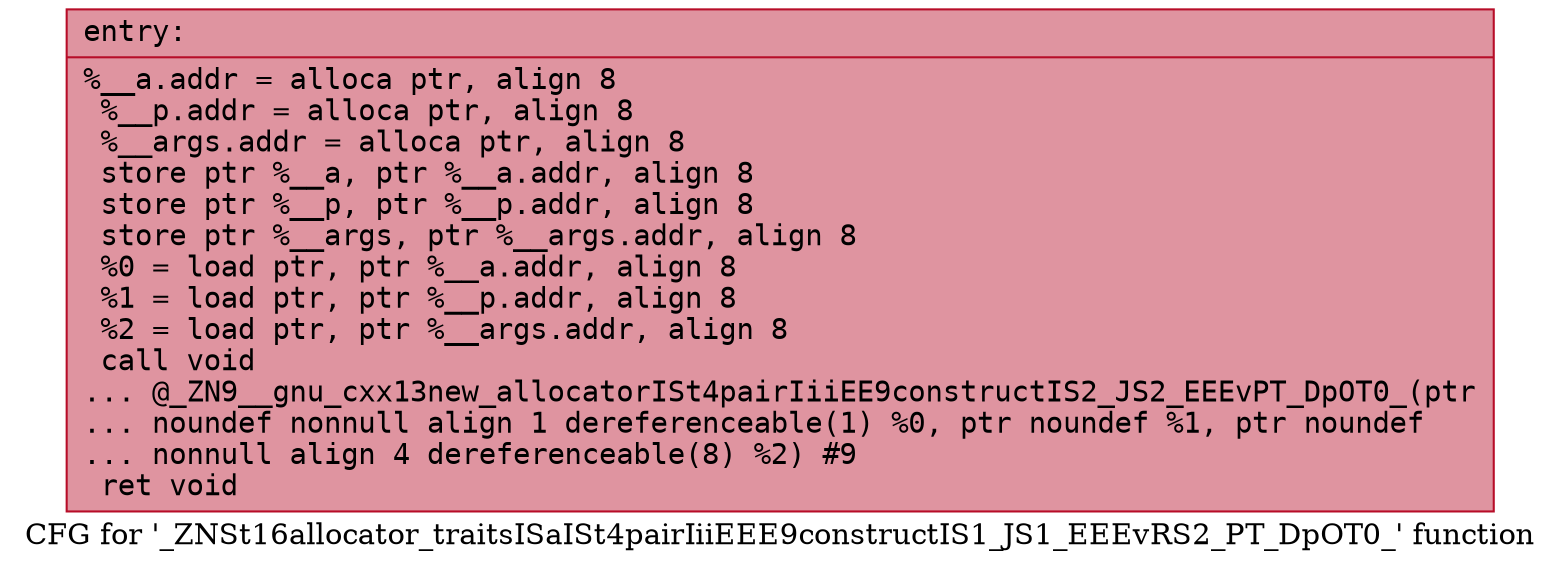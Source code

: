digraph "CFG for '_ZNSt16allocator_traitsISaISt4pairIiiEEE9constructIS1_JS1_EEEvRS2_PT_DpOT0_' function" {
	label="CFG for '_ZNSt16allocator_traitsISaISt4pairIiiEEE9constructIS1_JS1_EEEvRS2_PT_DpOT0_' function";

	Node0x55c954f60850 [shape=record,color="#b70d28ff", style=filled, fillcolor="#b70d2870" fontname="Courier",label="{entry:\l|  %__a.addr = alloca ptr, align 8\l  %__p.addr = alloca ptr, align 8\l  %__args.addr = alloca ptr, align 8\l  store ptr %__a, ptr %__a.addr, align 8\l  store ptr %__p, ptr %__p.addr, align 8\l  store ptr %__args, ptr %__args.addr, align 8\l  %0 = load ptr, ptr %__a.addr, align 8\l  %1 = load ptr, ptr %__p.addr, align 8\l  %2 = load ptr, ptr %__args.addr, align 8\l  call void\l... @_ZN9__gnu_cxx13new_allocatorISt4pairIiiEE9constructIS2_JS2_EEEvPT_DpOT0_(ptr\l... noundef nonnull align 1 dereferenceable(1) %0, ptr noundef %1, ptr noundef\l... nonnull align 4 dereferenceable(8) %2) #9\l  ret void\l}"];
}
